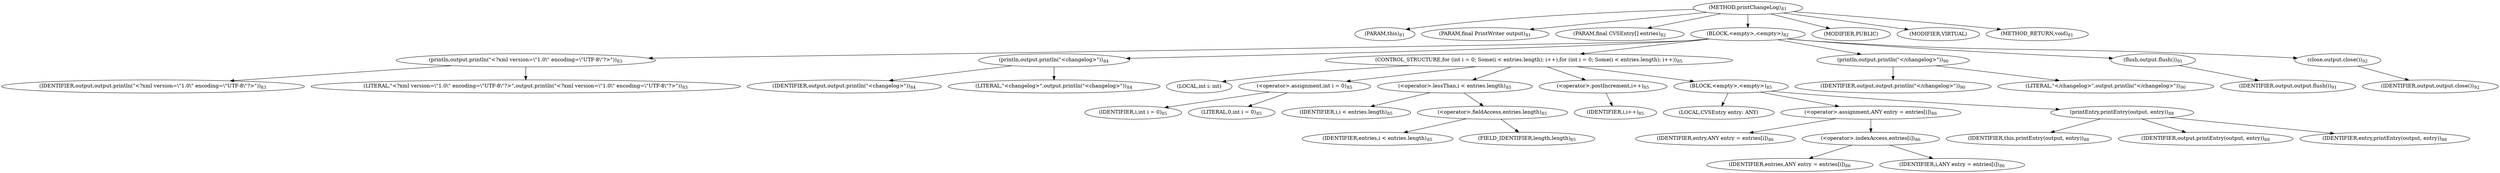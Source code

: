 digraph "printChangeLog" {  
"29" [label = <(METHOD,printChangeLog)<SUB>81</SUB>> ]
"8" [label = <(PARAM,this)<SUB>81</SUB>> ]
"30" [label = <(PARAM,final PrintWriter output)<SUB>81</SUB>> ]
"31" [label = <(PARAM,final CVSEntry[] entries)<SUB>82</SUB>> ]
"32" [label = <(BLOCK,&lt;empty&gt;,&lt;empty&gt;)<SUB>82</SUB>> ]
"33" [label = <(println,output.println(&quot;&lt;?xml version=\&quot;1.0\&quot; encoding=\&quot;UTF-8\&quot;?&gt;&quot;))<SUB>83</SUB>> ]
"34" [label = <(IDENTIFIER,output,output.println(&quot;&lt;?xml version=\&quot;1.0\&quot; encoding=\&quot;UTF-8\&quot;?&gt;&quot;))<SUB>83</SUB>> ]
"35" [label = <(LITERAL,&quot;&lt;?xml version=\&quot;1.0\&quot; encoding=\&quot;UTF-8\&quot;?&gt;&quot;,output.println(&quot;&lt;?xml version=\&quot;1.0\&quot; encoding=\&quot;UTF-8\&quot;?&gt;&quot;))<SUB>83</SUB>> ]
"36" [label = <(println,output.println(&quot;&lt;changelog&gt;&quot;))<SUB>84</SUB>> ]
"37" [label = <(IDENTIFIER,output,output.println(&quot;&lt;changelog&gt;&quot;))<SUB>84</SUB>> ]
"38" [label = <(LITERAL,&quot;&lt;changelog&gt;&quot;,output.println(&quot;&lt;changelog&gt;&quot;))<SUB>84</SUB>> ]
"39" [label = <(CONTROL_STRUCTURE,for (int i = 0; Some(i &lt; entries.length); i++),for (int i = 0; Some(i &lt; entries.length); i++))<SUB>85</SUB>> ]
"40" [label = <(LOCAL,int i: int)> ]
"41" [label = <(&lt;operator&gt;.assignment,int i = 0)<SUB>85</SUB>> ]
"42" [label = <(IDENTIFIER,i,int i = 0)<SUB>85</SUB>> ]
"43" [label = <(LITERAL,0,int i = 0)<SUB>85</SUB>> ]
"44" [label = <(&lt;operator&gt;.lessThan,i &lt; entries.length)<SUB>85</SUB>> ]
"45" [label = <(IDENTIFIER,i,i &lt; entries.length)<SUB>85</SUB>> ]
"46" [label = <(&lt;operator&gt;.fieldAccess,entries.length)<SUB>85</SUB>> ]
"47" [label = <(IDENTIFIER,entries,i &lt; entries.length)<SUB>85</SUB>> ]
"48" [label = <(FIELD_IDENTIFIER,length,length)<SUB>85</SUB>> ]
"49" [label = <(&lt;operator&gt;.postIncrement,i++)<SUB>85</SUB>> ]
"50" [label = <(IDENTIFIER,i,i++)<SUB>85</SUB>> ]
"51" [label = <(BLOCK,&lt;empty&gt;,&lt;empty&gt;)<SUB>85</SUB>> ]
"52" [label = <(LOCAL,CVSEntry entry: ANY)> ]
"53" [label = <(&lt;operator&gt;.assignment,ANY entry = entries[i])<SUB>86</SUB>> ]
"54" [label = <(IDENTIFIER,entry,ANY entry = entries[i])<SUB>86</SUB>> ]
"55" [label = <(&lt;operator&gt;.indexAccess,entries[i])<SUB>86</SUB>> ]
"56" [label = <(IDENTIFIER,entries,ANY entry = entries[i])<SUB>86</SUB>> ]
"57" [label = <(IDENTIFIER,i,ANY entry = entries[i])<SUB>86</SUB>> ]
"58" [label = <(printEntry,printEntry(output, entry))<SUB>88</SUB>> ]
"7" [label = <(IDENTIFIER,this,printEntry(output, entry))<SUB>88</SUB>> ]
"59" [label = <(IDENTIFIER,output,printEntry(output, entry))<SUB>88</SUB>> ]
"60" [label = <(IDENTIFIER,entry,printEntry(output, entry))<SUB>88</SUB>> ]
"61" [label = <(println,output.println(&quot;&lt;/changelog&gt;&quot;))<SUB>90</SUB>> ]
"62" [label = <(IDENTIFIER,output,output.println(&quot;&lt;/changelog&gt;&quot;))<SUB>90</SUB>> ]
"63" [label = <(LITERAL,&quot;&lt;/changelog&gt;&quot;,output.println(&quot;&lt;/changelog&gt;&quot;))<SUB>90</SUB>> ]
"64" [label = <(flush,output.flush())<SUB>91</SUB>> ]
"65" [label = <(IDENTIFIER,output,output.flush())<SUB>91</SUB>> ]
"66" [label = <(close,output.close())<SUB>92</SUB>> ]
"67" [label = <(IDENTIFIER,output,output.close())<SUB>92</SUB>> ]
"68" [label = <(MODIFIER,PUBLIC)> ]
"69" [label = <(MODIFIER,VIRTUAL)> ]
"70" [label = <(METHOD_RETURN,void)<SUB>81</SUB>> ]
  "29" -> "8" 
  "29" -> "30" 
  "29" -> "31" 
  "29" -> "32" 
  "29" -> "68" 
  "29" -> "69" 
  "29" -> "70" 
  "32" -> "33" 
  "32" -> "36" 
  "32" -> "39" 
  "32" -> "61" 
  "32" -> "64" 
  "32" -> "66" 
  "33" -> "34" 
  "33" -> "35" 
  "36" -> "37" 
  "36" -> "38" 
  "39" -> "40" 
  "39" -> "41" 
  "39" -> "44" 
  "39" -> "49" 
  "39" -> "51" 
  "41" -> "42" 
  "41" -> "43" 
  "44" -> "45" 
  "44" -> "46" 
  "46" -> "47" 
  "46" -> "48" 
  "49" -> "50" 
  "51" -> "52" 
  "51" -> "53" 
  "51" -> "58" 
  "53" -> "54" 
  "53" -> "55" 
  "55" -> "56" 
  "55" -> "57" 
  "58" -> "7" 
  "58" -> "59" 
  "58" -> "60" 
  "61" -> "62" 
  "61" -> "63" 
  "64" -> "65" 
  "66" -> "67" 
}
